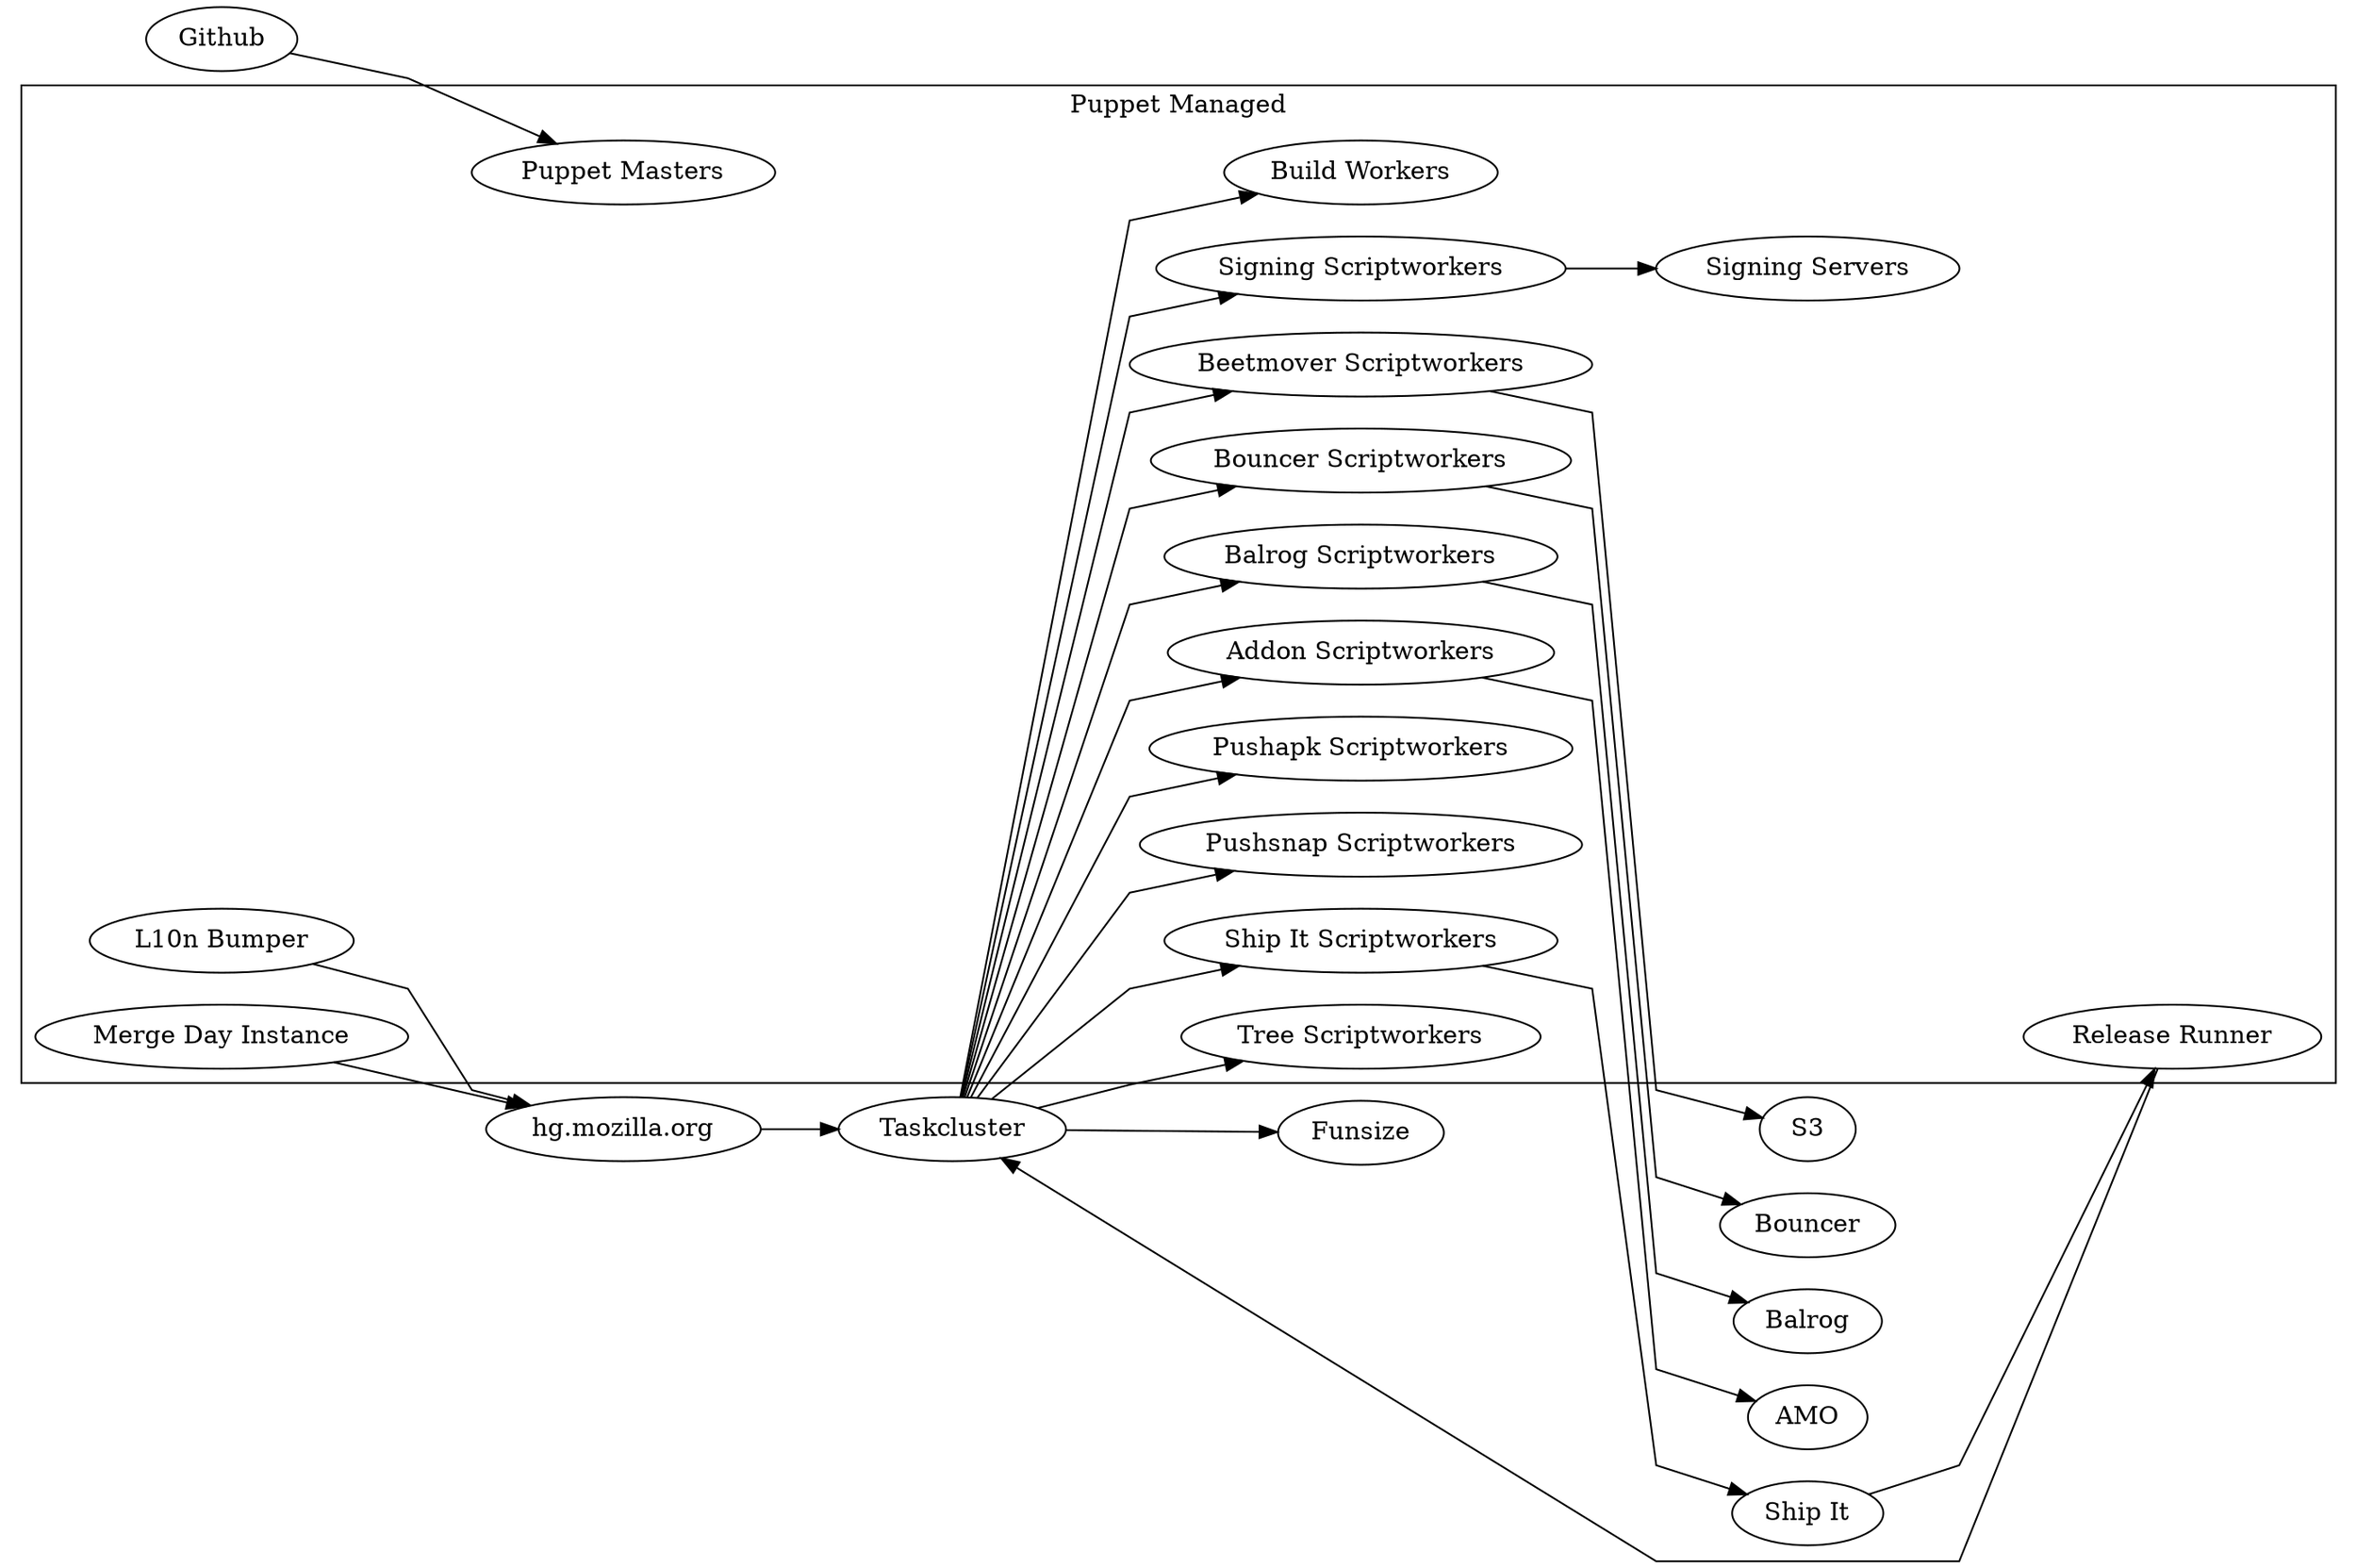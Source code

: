 digraph "Release Infrastructure" {
    rankdir="LR"
    splines="polyline"
    newrank=true
    concentrate=true

    tc [label="Taskcluster"]
    hg [label="hg.mozilla.org"]
    shipit [label="Ship It"]
    fs [label="Funsize"]
    gh [label="Github"]
    subgraph cluster_puppet {
        label = "Puppet Managed"
        bw [label="Build Workers"]
        bms [label="Beetmover Scriptworkers"]
        bouncesw [label="Bouncer Scriptworkers"]
        bs [label="Balrog Scriptworkers"]
        sw [label="Signing Scriptworkers"]
        ss [label="Signing Servers"]
        as [label="Addon Scriptworkers"]
        l10n [label="L10n Bumper"]
        rr [label="Release Runner"]
        pas [label="Pushapk Scriptworkers"]
        pss [label="Pushsnap Scriptworkers"]
        sis [label="Ship It Scriptworkers"]
        ts [label="Tree Scriptworkers"]
        md [label="Merge Day Instance"]
        pm [label="Puppet Masters"]
    }
    AMO
    Balrog
    Bouncer
    S3


    "gh" -> "pm"

    "hg" -> "tc"
    "rr" -> "tc"

    "tc" -> "bw"
    "tc" -> "fs"
    "tc" -> "sw"
    "tc" -> "as"
    "tc" -> "bs"
    "tc" -> "bms"
    "tc" -> "bouncesw"
    "tc" -> "pas"
    "tc" -> "pss"
    "tc" -> "sis"
    "tc" -> "ts"

    "bouncesw" -> "Bouncer"
    "bs" -> "Balrog"
    "as" -> "AMO"
    "sis" -> "shipit"
    "md" -> "hg"
    "l10n" -> "hg"
    "sw" -> "ss"
    "shipit" -> "rr"
    "bms" -> "S3"
}
